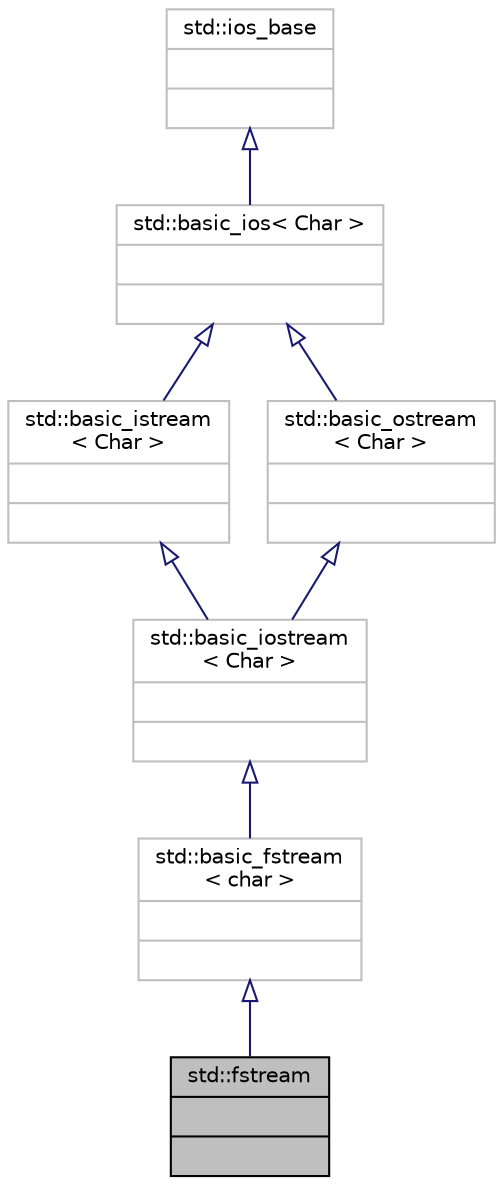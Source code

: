 digraph "std::fstream"
{
  edge [fontname="Helvetica",fontsize="10",labelfontname="Helvetica",labelfontsize="10"];
  node [fontname="Helvetica",fontsize="10",shape=record];
  Node483 [label="{std::fstream\n||}",height=0.2,width=0.4,color="black", fillcolor="grey75", style="filled", fontcolor="black"];
  Node484 -> Node483 [dir="back",color="midnightblue",fontsize="10",style="solid",arrowtail="onormal",fontname="Helvetica"];
  Node484 [label="{std::basic_fstream\l\< char \>\n||}",height=0.2,width=0.4,color="grey75", fillcolor="white", style="filled",tooltip="STL class "];
  Node485 -> Node484 [dir="back",color="midnightblue",fontsize="10",style="solid",arrowtail="onormal",fontname="Helvetica"];
  Node485 [label="{std::basic_iostream\l\< Char \>\n||}",height=0.2,width=0.4,color="grey75", fillcolor="white", style="filled",tooltip="STL class "];
  Node486 -> Node485 [dir="back",color="midnightblue",fontsize="10",style="solid",arrowtail="onormal",fontname="Helvetica"];
  Node486 [label="{std::basic_istream\l\< Char \>\n||}",height=0.2,width=0.4,color="grey75", fillcolor="white", style="filled",tooltip="STL class "];
  Node487 -> Node486 [dir="back",color="midnightblue",fontsize="10",style="solid",arrowtail="onormal",fontname="Helvetica"];
  Node487 [label="{std::basic_ios\< Char \>\n||}",height=0.2,width=0.4,color="grey75", fillcolor="white", style="filled",tooltip="STL class "];
  Node488 -> Node487 [dir="back",color="midnightblue",fontsize="10",style="solid",arrowtail="onormal",fontname="Helvetica"];
  Node488 [label="{std::ios_base\n||}",height=0.2,width=0.4,color="grey75", fillcolor="white", style="filled",tooltip="STL class "];
  Node489 -> Node485 [dir="back",color="midnightblue",fontsize="10",style="solid",arrowtail="onormal",fontname="Helvetica"];
  Node489 [label="{std::basic_ostream\l\< Char \>\n||}",height=0.2,width=0.4,color="grey75", fillcolor="white", style="filled",tooltip="STL class "];
  Node487 -> Node489 [dir="back",color="midnightblue",fontsize="10",style="solid",arrowtail="onormal",fontname="Helvetica"];
}
